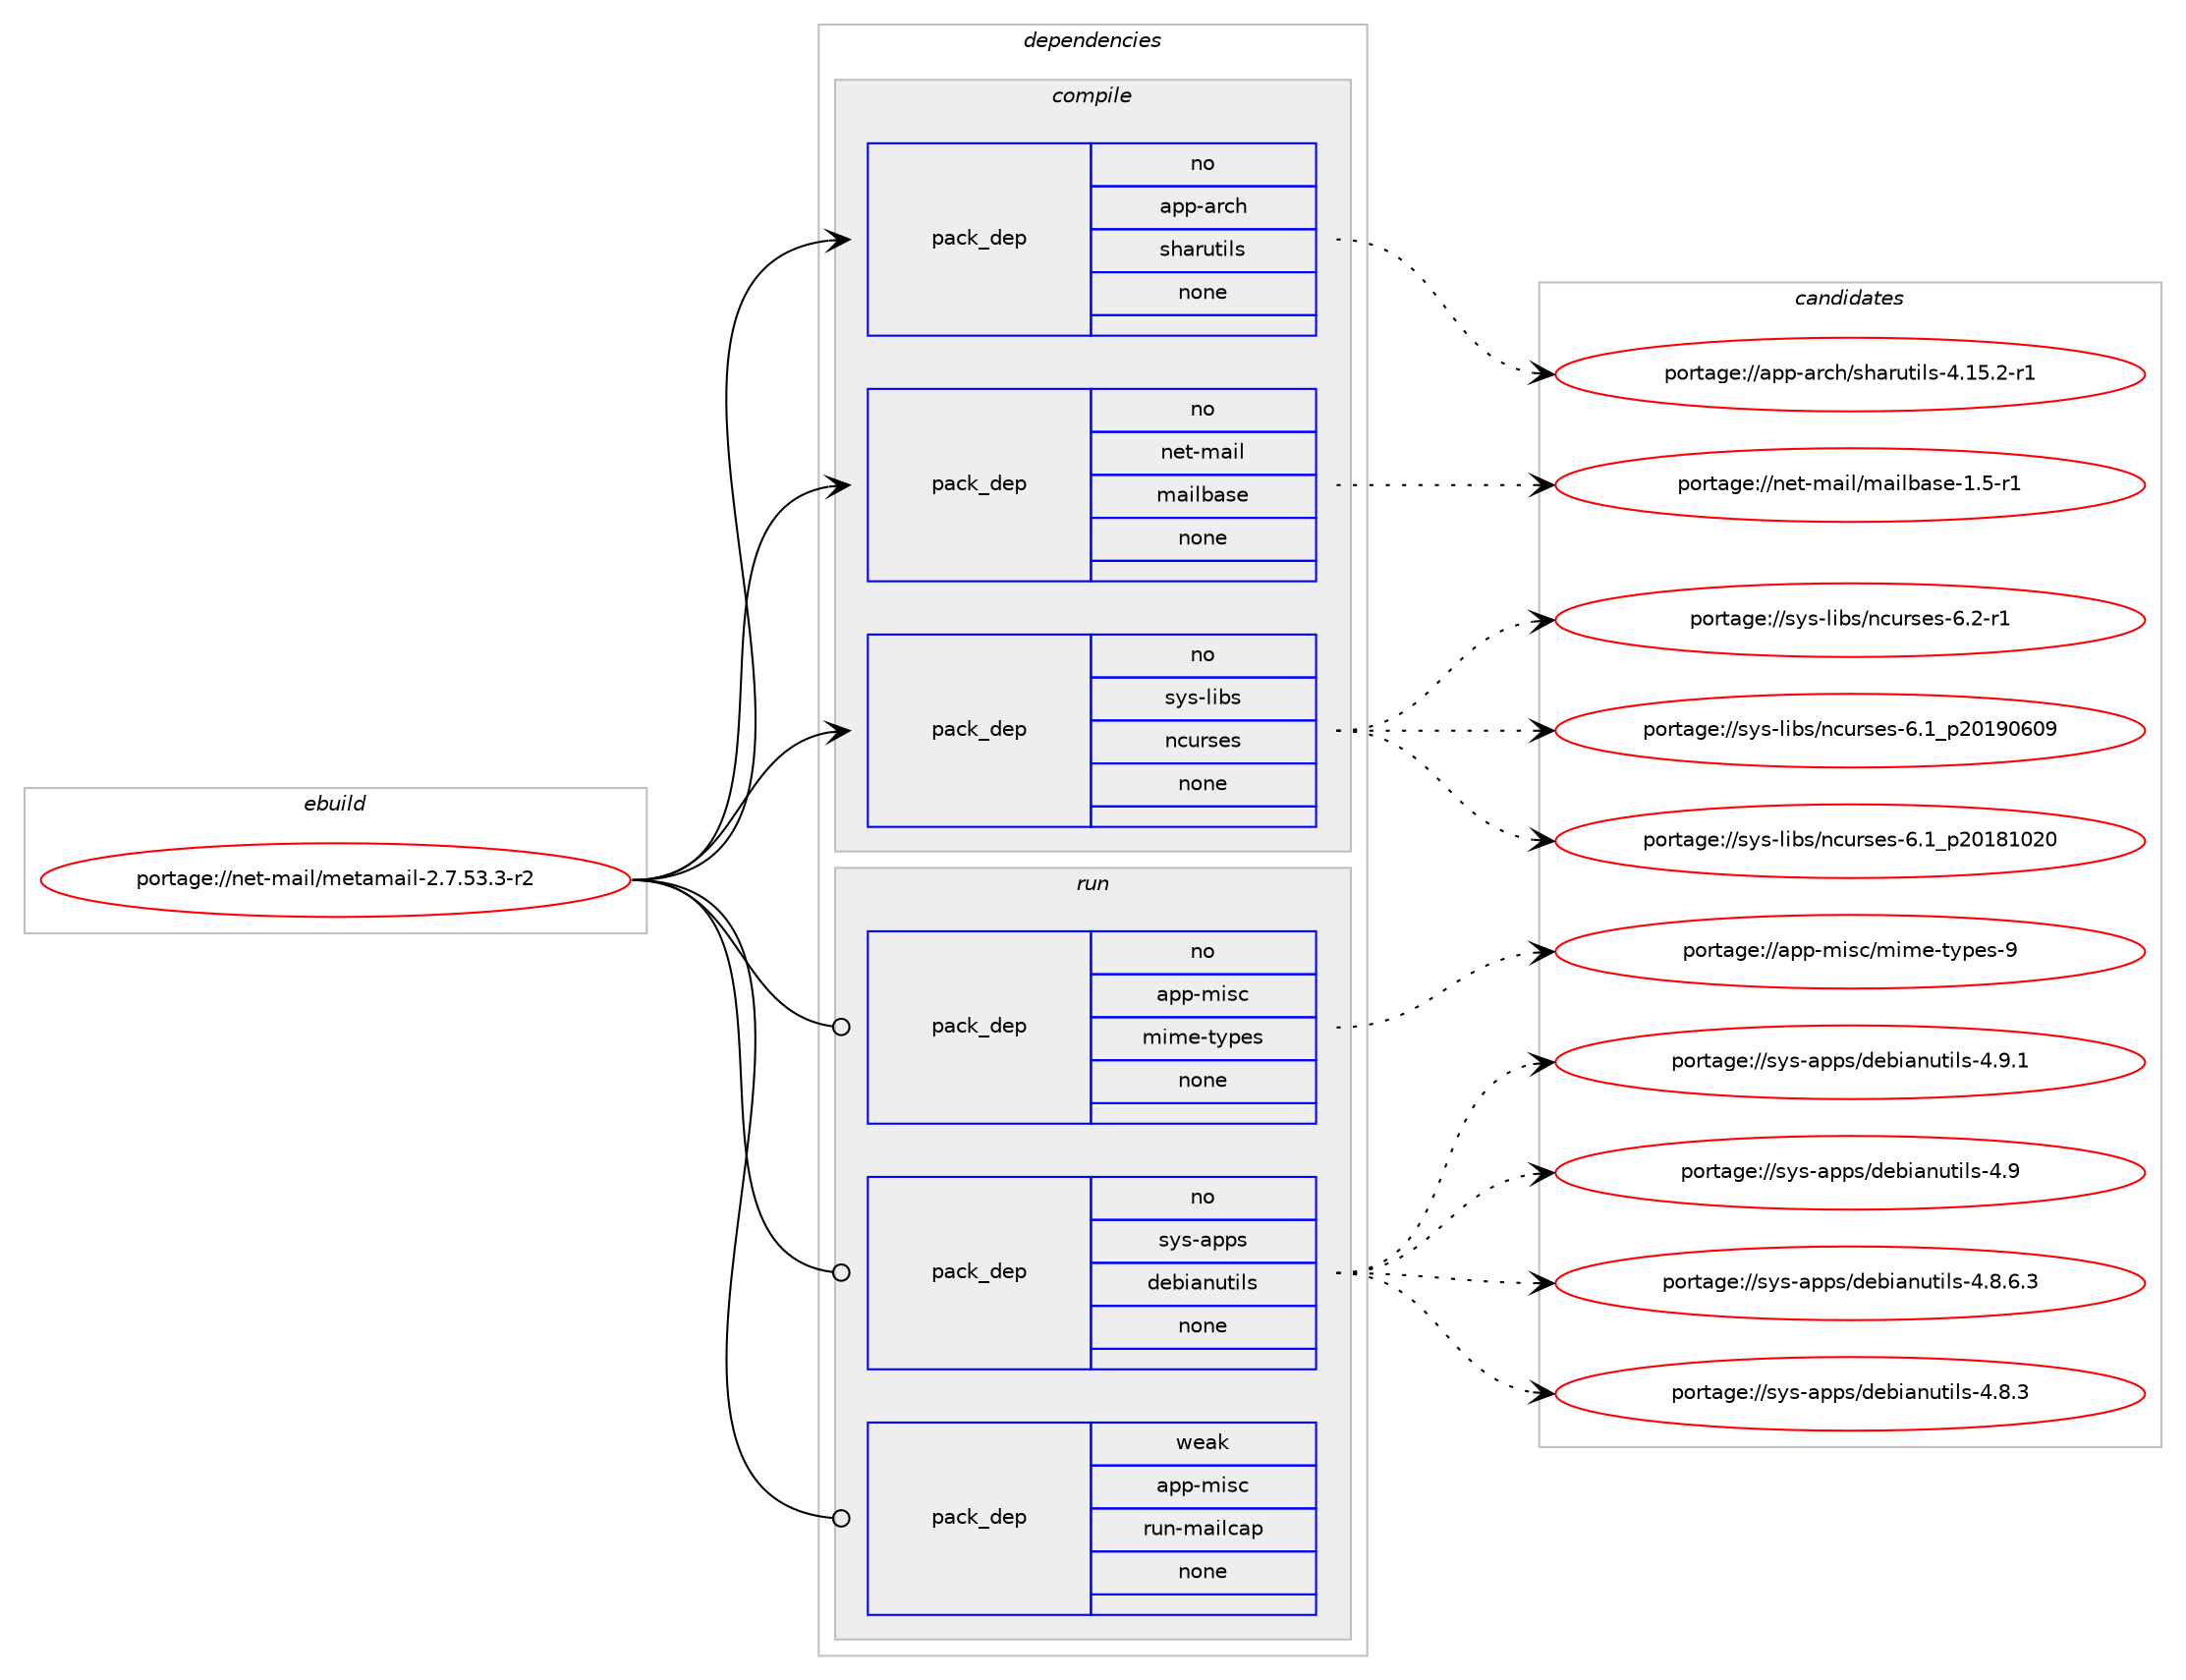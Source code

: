digraph prolog {

# *************
# Graph options
# *************

newrank=true;
concentrate=true;
compound=true;
graph [rankdir=LR,fontname=Helvetica,fontsize=10,ranksep=1.5];#, ranksep=2.5, nodesep=0.2];
edge  [arrowhead=vee];
node  [fontname=Helvetica,fontsize=10];

# **********
# The ebuild
# **********

subgraph cluster_leftcol {
color=gray;
rank=same;
label=<<i>ebuild</i>>;
id [label="portage://net-mail/metamail-2.7.53.3-r2", color=red, width=4, href="../net-mail/metamail-2.7.53.3-r2.svg"];
}

# ****************
# The dependencies
# ****************

subgraph cluster_midcol {
color=gray;
label=<<i>dependencies</i>>;
subgraph cluster_compile {
fillcolor="#eeeeee";
style=filled;
label=<<i>compile</i>>;
subgraph pack65095 {
dependency84813 [label=<<TABLE BORDER="0" CELLBORDER="1" CELLSPACING="0" CELLPADDING="4" WIDTH="220"><TR><TD ROWSPAN="6" CELLPADDING="30">pack_dep</TD></TR><TR><TD WIDTH="110">no</TD></TR><TR><TD>app-arch</TD></TR><TR><TD>sharutils</TD></TR><TR><TD>none</TD></TR><TR><TD></TD></TR></TABLE>>, shape=none, color=blue];
}
id:e -> dependency84813:w [weight=20,style="solid",arrowhead="vee"];
subgraph pack65096 {
dependency84814 [label=<<TABLE BORDER="0" CELLBORDER="1" CELLSPACING="0" CELLPADDING="4" WIDTH="220"><TR><TD ROWSPAN="6" CELLPADDING="30">pack_dep</TD></TR><TR><TD WIDTH="110">no</TD></TR><TR><TD>net-mail</TD></TR><TR><TD>mailbase</TD></TR><TR><TD>none</TD></TR><TR><TD></TD></TR></TABLE>>, shape=none, color=blue];
}
id:e -> dependency84814:w [weight=20,style="solid",arrowhead="vee"];
subgraph pack65097 {
dependency84815 [label=<<TABLE BORDER="0" CELLBORDER="1" CELLSPACING="0" CELLPADDING="4" WIDTH="220"><TR><TD ROWSPAN="6" CELLPADDING="30">pack_dep</TD></TR><TR><TD WIDTH="110">no</TD></TR><TR><TD>sys-libs</TD></TR><TR><TD>ncurses</TD></TR><TR><TD>none</TD></TR><TR><TD></TD></TR></TABLE>>, shape=none, color=blue];
}
id:e -> dependency84815:w [weight=20,style="solid",arrowhead="vee"];
}
subgraph cluster_compileandrun {
fillcolor="#eeeeee";
style=filled;
label=<<i>compile and run</i>>;
}
subgraph cluster_run {
fillcolor="#eeeeee";
style=filled;
label=<<i>run</i>>;
subgraph pack65098 {
dependency84816 [label=<<TABLE BORDER="0" CELLBORDER="1" CELLSPACING="0" CELLPADDING="4" WIDTH="220"><TR><TD ROWSPAN="6" CELLPADDING="30">pack_dep</TD></TR><TR><TD WIDTH="110">no</TD></TR><TR><TD>app-misc</TD></TR><TR><TD>mime-types</TD></TR><TR><TD>none</TD></TR><TR><TD></TD></TR></TABLE>>, shape=none, color=blue];
}
id:e -> dependency84816:w [weight=20,style="solid",arrowhead="odot"];
subgraph pack65099 {
dependency84817 [label=<<TABLE BORDER="0" CELLBORDER="1" CELLSPACING="0" CELLPADDING="4" WIDTH="220"><TR><TD ROWSPAN="6" CELLPADDING="30">pack_dep</TD></TR><TR><TD WIDTH="110">no</TD></TR><TR><TD>sys-apps</TD></TR><TR><TD>debianutils</TD></TR><TR><TD>none</TD></TR><TR><TD></TD></TR></TABLE>>, shape=none, color=blue];
}
id:e -> dependency84817:w [weight=20,style="solid",arrowhead="odot"];
subgraph pack65100 {
dependency84818 [label=<<TABLE BORDER="0" CELLBORDER="1" CELLSPACING="0" CELLPADDING="4" WIDTH="220"><TR><TD ROWSPAN="6" CELLPADDING="30">pack_dep</TD></TR><TR><TD WIDTH="110">weak</TD></TR><TR><TD>app-misc</TD></TR><TR><TD>run-mailcap</TD></TR><TR><TD>none</TD></TR><TR><TD></TD></TR></TABLE>>, shape=none, color=blue];
}
id:e -> dependency84818:w [weight=20,style="solid",arrowhead="odot"];
}
}

# **************
# The candidates
# **************

subgraph cluster_choices {
rank=same;
color=gray;
label=<<i>candidates</i>>;

subgraph choice65095 {
color=black;
nodesep=1;
choice971121124597114991044711510497114117116105108115455246495346504511449 [label="portage://app-arch/sharutils-4.15.2-r1", color=red, width=4,href="../app-arch/sharutils-4.15.2-r1.svg"];
dependency84813:e -> choice971121124597114991044711510497114117116105108115455246495346504511449:w [style=dotted,weight="100"];
}
subgraph choice65096 {
color=black;
nodesep=1;
choice110101116451099710510847109971051089897115101454946534511449 [label="portage://net-mail/mailbase-1.5-r1", color=red, width=4,href="../net-mail/mailbase-1.5-r1.svg"];
dependency84814:e -> choice110101116451099710510847109971051089897115101454946534511449:w [style=dotted,weight="100"];
}
subgraph choice65097 {
color=black;
nodesep=1;
choice11512111545108105981154711099117114115101115455446504511449 [label="portage://sys-libs/ncurses-6.2-r1", color=red, width=4,href="../sys-libs/ncurses-6.2-r1.svg"];
choice1151211154510810598115471109911711411510111545544649951125048495748544857 [label="portage://sys-libs/ncurses-6.1_p20190609", color=red, width=4,href="../sys-libs/ncurses-6.1_p20190609.svg"];
choice1151211154510810598115471109911711411510111545544649951125048495649485048 [label="portage://sys-libs/ncurses-6.1_p20181020", color=red, width=4,href="../sys-libs/ncurses-6.1_p20181020.svg"];
dependency84815:e -> choice11512111545108105981154711099117114115101115455446504511449:w [style=dotted,weight="100"];
dependency84815:e -> choice1151211154510810598115471109911711411510111545544649951125048495748544857:w [style=dotted,weight="100"];
dependency84815:e -> choice1151211154510810598115471109911711411510111545544649951125048495649485048:w [style=dotted,weight="100"];
}
subgraph choice65098 {
color=black;
nodesep=1;
choice97112112451091051159947109105109101451161211121011154557 [label="portage://app-misc/mime-types-9", color=red, width=4,href="../app-misc/mime-types-9.svg"];
dependency84816:e -> choice97112112451091051159947109105109101451161211121011154557:w [style=dotted,weight="100"];
}
subgraph choice65099 {
color=black;
nodesep=1;
choice1151211154597112112115471001019810597110117116105108115455246574649 [label="portage://sys-apps/debianutils-4.9.1", color=red, width=4,href="../sys-apps/debianutils-4.9.1.svg"];
choice115121115459711211211547100101981059711011711610510811545524657 [label="portage://sys-apps/debianutils-4.9", color=red, width=4,href="../sys-apps/debianutils-4.9.svg"];
choice11512111545971121121154710010198105971101171161051081154552465646544651 [label="portage://sys-apps/debianutils-4.8.6.3", color=red, width=4,href="../sys-apps/debianutils-4.8.6.3.svg"];
choice1151211154597112112115471001019810597110117116105108115455246564651 [label="portage://sys-apps/debianutils-4.8.3", color=red, width=4,href="../sys-apps/debianutils-4.8.3.svg"];
dependency84817:e -> choice1151211154597112112115471001019810597110117116105108115455246574649:w [style=dotted,weight="100"];
dependency84817:e -> choice115121115459711211211547100101981059711011711610510811545524657:w [style=dotted,weight="100"];
dependency84817:e -> choice11512111545971121121154710010198105971101171161051081154552465646544651:w [style=dotted,weight="100"];
dependency84817:e -> choice1151211154597112112115471001019810597110117116105108115455246564651:w [style=dotted,weight="100"];
}
subgraph choice65100 {
color=black;
nodesep=1;
}
}

}
